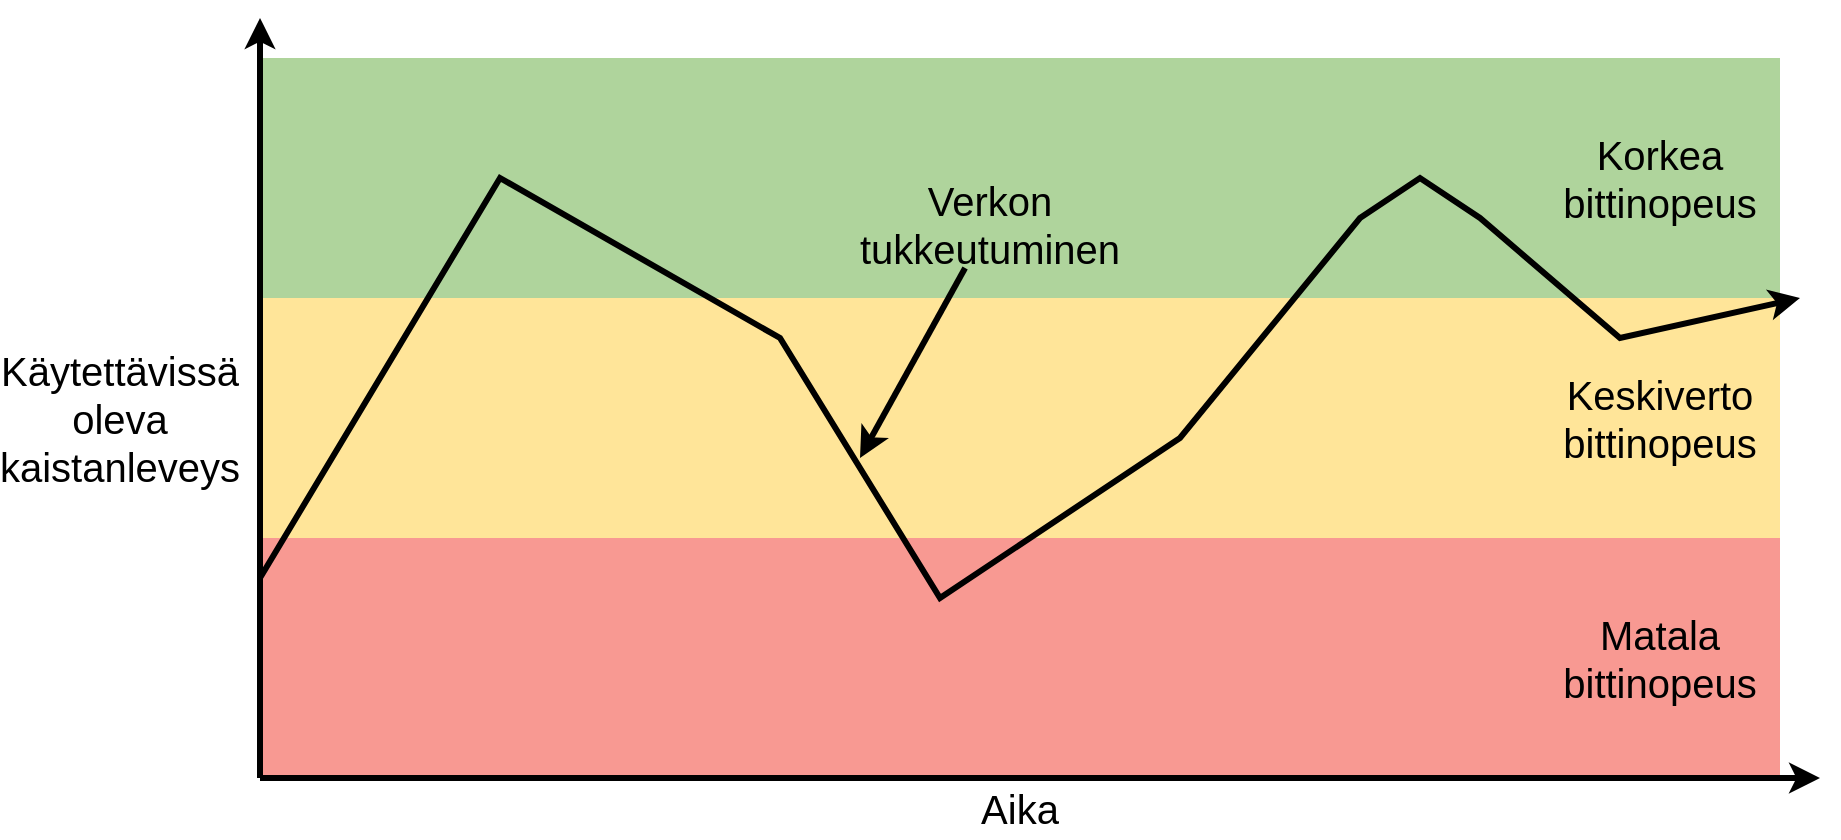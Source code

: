 <mxfile version="18.0.1" type="device"><diagram id="jpNEca7W-e-xsNfcz5q5" name="Page-1"><mxGraphModel dx="1212" dy="1225" grid="1" gridSize="10" guides="1" tooltips="1" connect="1" arrows="1" fold="1" page="1" pageScale="1" pageWidth="850" pageHeight="1100" math="0" shadow="0"><root><mxCell id="0"/><mxCell id="1" parent="0"/><mxCell id="ONxdsE8qDBI6VWtNE-pw-1" value="Aika" style="text;html=1;strokeColor=none;fillColor=none;align=center;verticalAlign=middle;whiteSpace=wrap;rounded=0;fontSize=20;" parent="1" vertex="1"><mxGeometry x="1350" y="640" width="60" height="30" as="geometry"/></mxCell><mxCell id="ONxdsE8qDBI6VWtNE-pw-2" value="Käytettävissä oleva kaistanleveys" style="text;html=1;strokeColor=none;fillColor=none;align=center;verticalAlign=middle;whiteSpace=wrap;rounded=0;fontSize=20;" parent="1" vertex="1"><mxGeometry x="870" y="425" width="120" height="70" as="geometry"/></mxCell><mxCell id="ONxdsE8qDBI6VWtNE-pw-3" value="" style="rounded=0;whiteSpace=wrap;html=1;fontSize=20;strokeColor=none;fillColor=#F89992;" parent="1" vertex="1"><mxGeometry x="1000" y="520" width="760" height="120" as="geometry"/></mxCell><mxCell id="ONxdsE8qDBI6VWtNE-pw-4" value="" style="rounded=0;whiteSpace=wrap;html=1;fontSize=20;strokeColor=none;fillColor=#FFE599;" parent="1" vertex="1"><mxGeometry x="1000" y="400" width="760" height="120" as="geometry"/></mxCell><mxCell id="ONxdsE8qDBI6VWtNE-pw-5" value="" style="rounded=0;whiteSpace=wrap;html=1;fontSize=20;strokeColor=none;fillColor=#AFD49C;" parent="1" vertex="1"><mxGeometry x="1000" y="280" width="760" height="120" as="geometry"/></mxCell><mxCell id="3jAqKaoaquTs2drWW2Ud-1" value="" style="endArrow=classic;html=1;rounded=0;strokeWidth=3;" parent="1" edge="1"><mxGeometry width="50" height="50" relative="1" as="geometry"><mxPoint x="1000" y="640" as="sourcePoint"/><mxPoint x="1000" y="260" as="targetPoint"/></mxGeometry></mxCell><mxCell id="3jAqKaoaquTs2drWW2Ud-2" value="" style="endArrow=classic;html=1;rounded=0;strokeWidth=3;" parent="1" edge="1"><mxGeometry width="50" height="50" relative="1" as="geometry"><mxPoint x="1000" y="640" as="sourcePoint"/><mxPoint x="1780" y="640" as="targetPoint"/></mxGeometry></mxCell><mxCell id="ONxdsE8qDBI6VWtNE-pw-8" value="" style="endArrow=classic;html=1;rounded=0;fontSize=20;fontColor=default;strokeWidth=3;" parent="1" edge="1"><mxGeometry width="50" height="50" relative="1" as="geometry"><mxPoint x="1000" y="540" as="sourcePoint"/><mxPoint x="1770" y="400" as="targetPoint"/><Array as="points"><mxPoint x="1120" y="340"/><mxPoint x="1260" y="420"/><mxPoint x="1340" y="550"/><mxPoint x="1460" y="470"/><mxPoint x="1550" y="360"/><mxPoint x="1580" y="340"/><mxPoint x="1610" y="360"/><mxPoint x="1680" y="420"/></Array></mxGeometry></mxCell><mxCell id="ONxdsE8qDBI6VWtNE-pw-9" value="Matala bittinopeus" style="text;html=1;strokeColor=none;fillColor=none;align=center;verticalAlign=middle;whiteSpace=wrap;rounded=0;fontSize=20;fontColor=default;" parent="1" vertex="1"><mxGeometry x="1670" y="565" width="60" height="30" as="geometry"/></mxCell><mxCell id="ONxdsE8qDBI6VWtNE-pw-10" value="Keskiverto bittinopeus" style="text;html=1;strokeColor=none;fillColor=none;align=center;verticalAlign=middle;whiteSpace=wrap;rounded=0;fontSize=20;fontColor=default;" parent="1" vertex="1"><mxGeometry x="1670" y="445" width="60" height="30" as="geometry"/></mxCell><mxCell id="ONxdsE8qDBI6VWtNE-pw-11" value="Korkea bittinopeus" style="text;html=1;strokeColor=none;fillColor=none;align=center;verticalAlign=middle;whiteSpace=wrap;rounded=0;fontSize=20;fontColor=default;" parent="1" vertex="1"><mxGeometry x="1670" y="325" width="60" height="30" as="geometry"/></mxCell><mxCell id="ONxdsE8qDBI6VWtNE-pw-13" value="" style="endArrow=classic;html=1;rounded=0;fontSize=20;fontColor=default;strokeWidth=3;" parent="1" source="ONxdsE8qDBI6VWtNE-pw-14" edge="1"><mxGeometry width="50" height="50" relative="1" as="geometry"><mxPoint x="1350" y="410" as="sourcePoint"/><mxPoint x="1300" y="480" as="targetPoint"/></mxGeometry></mxCell><mxCell id="ONxdsE8qDBI6VWtNE-pw-14" value="Verkon tukkeutuminen" style="text;html=1;strokeColor=none;fillColor=none;align=center;verticalAlign=middle;whiteSpace=wrap;rounded=0;fontSize=20;fontColor=default;" parent="1" vertex="1"><mxGeometry x="1300" y="340" width="130" height="45" as="geometry"/></mxCell></root></mxGraphModel></diagram></mxfile>